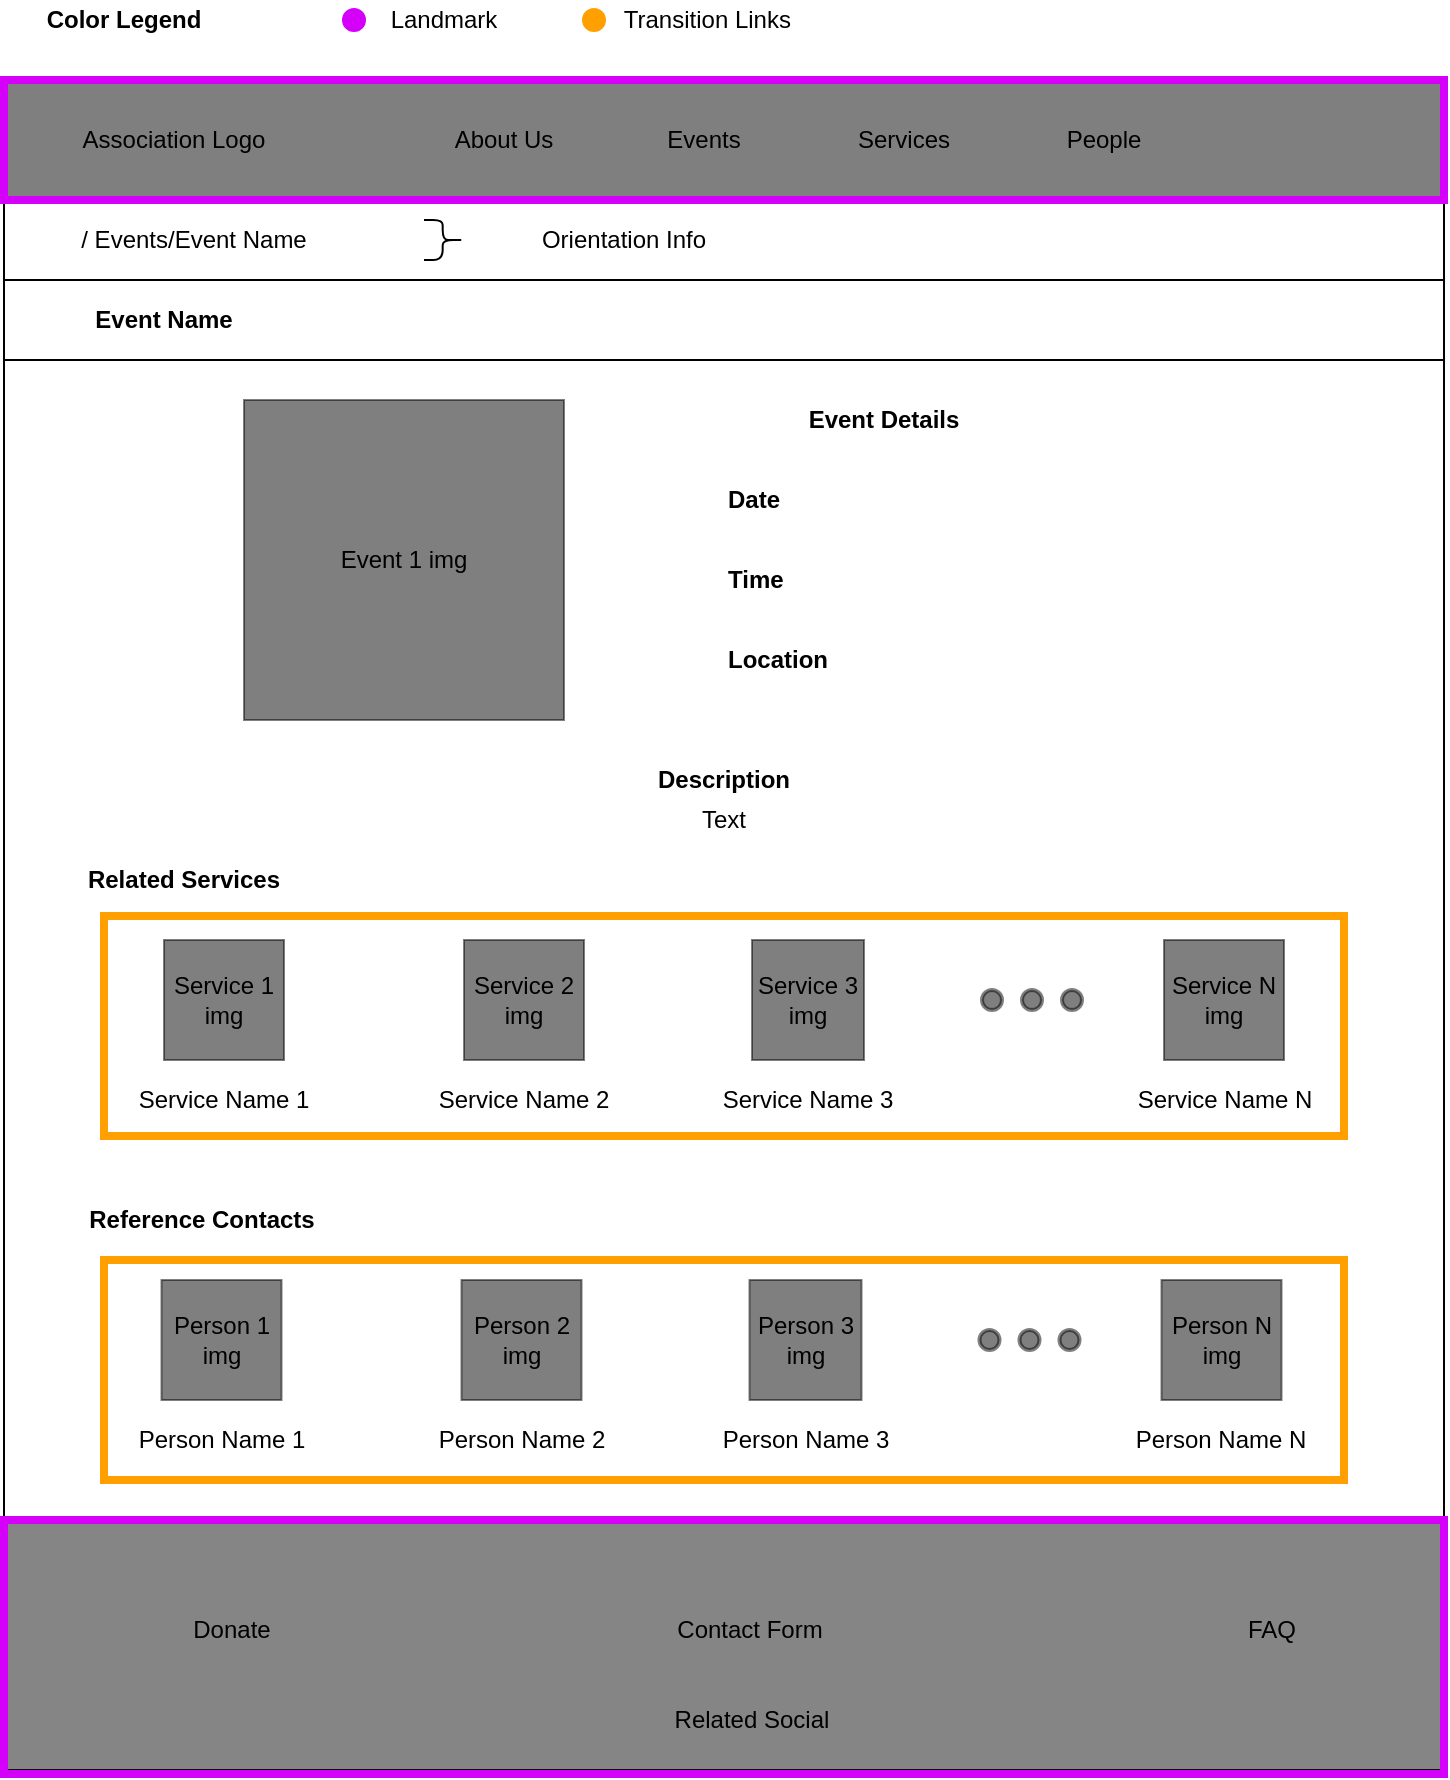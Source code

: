 <mxfile version="12.9.14" type="device"><diagram id="FJM6Vmq2a5Ttb_jY3mwE" name="Page-1"><mxGraphModel dx="920" dy="456" grid="1" gridSize="10" guides="1" tooltips="1" connect="1" arrows="1" fold="1" page="1" pageScale="1" pageWidth="827" pageHeight="1169" math="0" shadow="0"><root><mxCell id="0"/><mxCell id="1" parent="0"/><mxCell id="DDU2CZ-y-U2Bd8dDzV6b-77" value="&lt;span style=&quot;font-weight: normal&quot;&gt;&lt;font color=&quot;#000000&quot;&gt;&amp;nbsp; &amp;nbsp; &amp;nbsp; &amp;nbsp;Transition Links&lt;/font&gt;&lt;/span&gt;" style="text;html=1;strokeColor=none;fillColor=none;align=center;verticalAlign=middle;whiteSpace=wrap;rounded=0;fontColor=#00C853;fontStyle=1" vertex="1" parent="1"><mxGeometry x="320" width="120" height="20" as="geometry"/></mxCell><mxCell id="DDU2CZ-y-U2Bd8dDzV6b-1" value="" style="rounded=0;whiteSpace=wrap;html=1;fillColor=#000000;gradientColor=none;opacity=50;" vertex="1" parent="1"><mxGeometry x="40" y="40" width="720" height="60" as="geometry"/></mxCell><mxCell id="DDU2CZ-y-U2Bd8dDzV6b-2" value="Association Logo" style="text;html=1;strokeColor=none;fillColor=none;align=center;verticalAlign=middle;whiteSpace=wrap;rounded=0;" vertex="1" parent="1"><mxGeometry x="60" y="60" width="130" height="20" as="geometry"/></mxCell><mxCell id="DDU2CZ-y-U2Bd8dDzV6b-3" value="About Us" style="text;html=1;strokeColor=none;fillColor=none;align=center;verticalAlign=middle;whiteSpace=wrap;rounded=0;" vertex="1" parent="1"><mxGeometry x="240" y="60" width="100" height="20" as="geometry"/></mxCell><mxCell id="DDU2CZ-y-U2Bd8dDzV6b-4" value="Events" style="text;html=1;strokeColor=none;fillColor=none;align=center;verticalAlign=middle;whiteSpace=wrap;rounded=0;" vertex="1" parent="1"><mxGeometry x="340" y="60" width="100" height="20" as="geometry"/></mxCell><mxCell id="DDU2CZ-y-U2Bd8dDzV6b-5" value="Services" style="text;html=1;strokeColor=none;fillColor=none;align=center;verticalAlign=middle;whiteSpace=wrap;rounded=0;" vertex="1" parent="1"><mxGeometry x="440" y="60" width="100" height="20" as="geometry"/></mxCell><mxCell id="DDU2CZ-y-U2Bd8dDzV6b-6" value="People" style="text;html=1;strokeColor=none;fillColor=none;align=center;verticalAlign=middle;whiteSpace=wrap;rounded=0;" vertex="1" parent="1"><mxGeometry x="540" y="60" width="100" height="20" as="geometry"/></mxCell><mxCell id="DDU2CZ-y-U2Bd8dDzV6b-7" value="&lt;span style=&quot;font-weight: normal&quot;&gt;&lt;font color=&quot;#000000&quot;&gt;Landmark&lt;/font&gt;&lt;/span&gt;" style="text;html=1;strokeColor=none;fillColor=none;align=center;verticalAlign=middle;whiteSpace=wrap;rounded=0;fontColor=#00C853;fontStyle=1" vertex="1" parent="1"><mxGeometry x="200" width="120" height="20" as="geometry"/></mxCell><mxCell id="DDU2CZ-y-U2Bd8dDzV6b-9" value="" style="rounded=0;whiteSpace=wrap;html=1;fillColor=#858585;gradientColor=none;" vertex="1" parent="1"><mxGeometry x="40" y="760" width="720" height="125" as="geometry"/></mxCell><mxCell id="DDU2CZ-y-U2Bd8dDzV6b-10" value="Related Social" style="text;html=1;strokeColor=none;fillColor=none;align=center;verticalAlign=middle;whiteSpace=wrap;rounded=0;" vertex="1" parent="1"><mxGeometry x="349" y="850" width="130" height="20" as="geometry"/></mxCell><mxCell id="DDU2CZ-y-U2Bd8dDzV6b-11" value="Contact Form" style="text;html=1;strokeColor=none;fillColor=none;align=center;verticalAlign=middle;whiteSpace=wrap;rounded=0;" vertex="1" parent="1"><mxGeometry x="348" y="805" width="130" height="20" as="geometry"/></mxCell><mxCell id="DDU2CZ-y-U2Bd8dDzV6b-12" value="FAQ" style="text;html=1;strokeColor=none;fillColor=none;align=center;verticalAlign=middle;whiteSpace=wrap;rounded=0;" vertex="1" parent="1"><mxGeometry x="609" y="805" width="130" height="20" as="geometry"/></mxCell><mxCell id="DDU2CZ-y-U2Bd8dDzV6b-13" value="Donate" style="text;html=1;strokeColor=none;fillColor=none;align=center;verticalAlign=middle;whiteSpace=wrap;rounded=0;" vertex="1" parent="1"><mxGeometry x="89" y="805" width="130" height="20" as="geometry"/></mxCell><mxCell id="DDU2CZ-y-U2Bd8dDzV6b-14" value="" style="endArrow=none;html=1;entryX=0;entryY=1;entryDx=0;entryDy=0;exitX=0;exitY=0;exitDx=0;exitDy=0;" edge="1" parent="1" source="DDU2CZ-y-U2Bd8dDzV6b-9" target="DDU2CZ-y-U2Bd8dDzV6b-1"><mxGeometry width="50" height="50" relative="1" as="geometry"><mxPoint x="40" y="280" as="sourcePoint"/><mxPoint x="100" y="140" as="targetPoint"/></mxGeometry></mxCell><mxCell id="DDU2CZ-y-U2Bd8dDzV6b-15" value="" style="endArrow=none;html=1;entryX=0;entryY=1;entryDx=0;entryDy=0;exitX=1;exitY=0;exitDx=0;exitDy=0;" edge="1" parent="1" source="DDU2CZ-y-U2Bd8dDzV6b-22"><mxGeometry width="50" height="50" relative="1" as="geometry"><mxPoint x="760" y="520.0" as="sourcePoint"/><mxPoint x="760.0" y="100" as="targetPoint"/></mxGeometry></mxCell><mxCell id="DDU2CZ-y-U2Bd8dDzV6b-21" value="" style="rounded=0;whiteSpace=wrap;html=1;fillColor=none;strokeColor=#D500F9;strokeWidth=4;" vertex="1" parent="1"><mxGeometry x="40" y="40" width="720" height="60" as="geometry"/></mxCell><mxCell id="DDU2CZ-y-U2Bd8dDzV6b-22" value="" style="rounded=0;whiteSpace=wrap;html=1;fillColor=none;strokeColor=#D500F9;strokeWidth=4;" vertex="1" parent="1"><mxGeometry x="40" y="760" width="720" height="127" as="geometry"/></mxCell><mxCell id="DDU2CZ-y-U2Bd8dDzV6b-23" value="" style="endArrow=none;html=1;fontColor=#FF5131;" edge="1" parent="1"><mxGeometry width="50" height="50" relative="1" as="geometry"><mxPoint x="40" y="140" as="sourcePoint"/><mxPoint x="760" y="140" as="targetPoint"/></mxGeometry></mxCell><mxCell id="DDU2CZ-y-U2Bd8dDzV6b-25" value="/ Events/Event Name" style="text;html=1;strokeColor=none;fillColor=none;align=center;verticalAlign=middle;whiteSpace=wrap;rounded=0;fontColor=#000000;opacity=50;" vertex="1" parent="1"><mxGeometry x="60" y="110" width="150" height="20" as="geometry"/></mxCell><mxCell id="DDU2CZ-y-U2Bd8dDzV6b-26" value="Event Name" style="text;html=1;strokeColor=none;fillColor=none;align=center;verticalAlign=middle;whiteSpace=wrap;rounded=0;fontColor=#000000;opacity=50;fontStyle=1" vertex="1" parent="1"><mxGeometry x="40" y="150" width="160" height="20" as="geometry"/></mxCell><mxCell id="DDU2CZ-y-U2Bd8dDzV6b-27" value="" style="shape=curlyBracket;whiteSpace=wrap;html=1;rounded=1;strokeColor=#000000;strokeWidth=1;fillColor=#000000;gradientColor=none;fontColor=#000000;rotation=-180;size=0.533;" vertex="1" parent="1"><mxGeometry x="250" y="110" width="20" height="20" as="geometry"/></mxCell><mxCell id="DDU2CZ-y-U2Bd8dDzV6b-28" value="Orientation Info" style="text;html=1;strokeColor=none;fillColor=none;align=center;verticalAlign=middle;whiteSpace=wrap;rounded=0;fontColor=#000000;opacity=50;" vertex="1" parent="1"><mxGeometry x="280" y="110" width="140" height="20" as="geometry"/></mxCell><mxCell id="DDU2CZ-y-U2Bd8dDzV6b-29" value="" style="endArrow=none;html=1;fontColor=#FF5131;" edge="1" parent="1"><mxGeometry width="50" height="50" relative="1" as="geometry"><mxPoint x="40" y="180" as="sourcePoint"/><mxPoint x="760" y="180" as="targetPoint"/></mxGeometry></mxCell><mxCell id="DDU2CZ-y-U2Bd8dDzV6b-53" value="Event 1 img" style="rounded=0;whiteSpace=wrap;html=1;strokeColor=#000000;strokeWidth=1;fillColor=#000000;gradientColor=none;fontColor=#000000;opacity=50;" vertex="1" parent="1"><mxGeometry x="160" y="200" width="160" height="160" as="geometry"/></mxCell><mxCell id="DDU2CZ-y-U2Bd8dDzV6b-73" value="Color Legend" style="text;html=1;strokeColor=none;fillColor=none;align=center;verticalAlign=middle;whiteSpace=wrap;rounded=0;fontColor=#000000;opacity=50;fontStyle=1" vertex="1" parent="1"><mxGeometry x="40" width="120" height="20" as="geometry"/></mxCell><mxCell id="DDU2CZ-y-U2Bd8dDzV6b-75" value="" style="ellipse;whiteSpace=wrap;html=1;aspect=fixed;strokeColor=#D500F9;strokeWidth=2;fillColor=#d500f9;gradientColor=none;fontColor=#000000;align=center;" vertex="1" parent="1"><mxGeometry x="210" y="5" width="10" height="10" as="geometry"/></mxCell><mxCell id="DDU2CZ-y-U2Bd8dDzV6b-76" value="" style="ellipse;whiteSpace=wrap;html=1;aspect=fixed;strokeColor=#FFA000;strokeWidth=2;fillColor=#FFA000;gradientColor=none;fontColor=#000000;align=center;" vertex="1" parent="1"><mxGeometry x="330" y="5" width="10" height="10" as="geometry"/></mxCell><mxCell id="DDU2CZ-y-U2Bd8dDzV6b-88" value="Description" style="text;html=1;strokeColor=none;fillColor=none;align=center;verticalAlign=middle;whiteSpace=wrap;rounded=0;fontColor=#000000;opacity=50;fontStyle=1" vertex="1" parent="1"><mxGeometry x="40" y="380" width="720" height="20" as="geometry"/></mxCell><mxCell id="DDU2CZ-y-U2Bd8dDzV6b-89" value="Text" style="text;html=1;strokeColor=none;fillColor=none;align=center;verticalAlign=middle;whiteSpace=wrap;rounded=0;fontColor=#000000;opacity=50;fontStyle=0" vertex="1" parent="1"><mxGeometry x="40" y="400" width="720" height="20" as="geometry"/></mxCell><mxCell id="DDU2CZ-y-U2Bd8dDzV6b-91" value="Date" style="text;html=1;strokeColor=none;fillColor=none;align=left;verticalAlign=middle;whiteSpace=wrap;rounded=0;fontColor=#000000;opacity=50;fontStyle=1" vertex="1" parent="1"><mxGeometry x="400" y="240" width="160" height="20" as="geometry"/></mxCell><mxCell id="DDU2CZ-y-U2Bd8dDzV6b-92" value="Event Details" style="text;html=1;strokeColor=none;fillColor=none;align=center;verticalAlign=middle;whiteSpace=wrap;rounded=0;fontColor=#000000;opacity=50;fontStyle=1" vertex="1" parent="1"><mxGeometry x="400" y="200" width="160" height="20" as="geometry"/></mxCell><mxCell id="DDU2CZ-y-U2Bd8dDzV6b-93" value="Time" style="text;html=1;strokeColor=none;fillColor=none;align=left;verticalAlign=middle;whiteSpace=wrap;rounded=0;fontColor=#000000;opacity=50;fontStyle=1" vertex="1" parent="1"><mxGeometry x="400" y="280" width="160" height="20" as="geometry"/></mxCell><mxCell id="DDU2CZ-y-U2Bd8dDzV6b-94" value="Location" style="text;html=1;strokeColor=none;fillColor=none;align=left;verticalAlign=middle;whiteSpace=wrap;rounded=0;fontColor=#000000;opacity=50;fontStyle=1" vertex="1" parent="1"><mxGeometry x="400" y="320" width="160" height="20" as="geometry"/></mxCell><mxCell id="DDU2CZ-y-U2Bd8dDzV6b-97" value="Related Services" style="text;html=1;strokeColor=none;fillColor=none;align=center;verticalAlign=middle;whiteSpace=wrap;rounded=0;fontColor=#000000;opacity=50;fontStyle=1" vertex="1" parent="1"><mxGeometry x="50" y="430" width="160" height="20" as="geometry"/></mxCell><mxCell id="DDU2CZ-y-U2Bd8dDzV6b-98" value="Service 1 img" style="rounded=0;whiteSpace=wrap;html=1;strokeColor=#000000;strokeWidth=1;fillColor=#000000;gradientColor=none;fontColor=#000000;opacity=50;" vertex="1" parent="1"><mxGeometry x="120" y="470" width="60" height="60" as="geometry"/></mxCell><mxCell id="DDU2CZ-y-U2Bd8dDzV6b-100" value="Service 2 img" style="rounded=0;whiteSpace=wrap;html=1;strokeColor=#000000;strokeWidth=1;fillColor=#000000;gradientColor=none;fontColor=#000000;opacity=50;" vertex="1" parent="1"><mxGeometry x="270" y="470" width="60" height="60" as="geometry"/></mxCell><mxCell id="DDU2CZ-y-U2Bd8dDzV6b-101" value="Service 3 img" style="rounded=0;whiteSpace=wrap;html=1;strokeColor=#000000;strokeWidth=1;fillColor=#000000;gradientColor=none;fontColor=#000000;opacity=50;" vertex="1" parent="1"><mxGeometry x="414" y="470" width="56" height="60" as="geometry"/></mxCell><mxCell id="DDU2CZ-y-U2Bd8dDzV6b-102" value="Service N img" style="rounded=0;whiteSpace=wrap;html=1;strokeColor=#000000;strokeWidth=1;fillColor=#000000;gradientColor=none;fontColor=#000000;opacity=50;" vertex="1" parent="1"><mxGeometry x="620" y="470" width="60" height="60" as="geometry"/></mxCell><mxCell id="DDU2CZ-y-U2Bd8dDzV6b-103" value="" style="ellipse;whiteSpace=wrap;html=1;aspect=fixed;strokeColor=#000000;strokeWidth=2;fillColor=#000000;gradientColor=none;fontColor=#000000;align=left;opacity=50;" vertex="1" parent="1"><mxGeometry x="529" y="495" width="10" height="10" as="geometry"/></mxCell><mxCell id="DDU2CZ-y-U2Bd8dDzV6b-104" value="" style="ellipse;whiteSpace=wrap;html=1;aspect=fixed;strokeColor=#000000;strokeWidth=2;fillColor=#000000;gradientColor=none;fontColor=#000000;align=left;opacity=50;" vertex="1" parent="1"><mxGeometry x="549" y="495" width="10" height="10" as="geometry"/></mxCell><mxCell id="DDU2CZ-y-U2Bd8dDzV6b-105" value="" style="ellipse;whiteSpace=wrap;html=1;aspect=fixed;strokeColor=#000000;strokeWidth=2;fillColor=#000000;gradientColor=none;fontColor=#000000;align=left;opacity=50;" vertex="1" parent="1"><mxGeometry x="569" y="495" width="10" height="10" as="geometry"/></mxCell><mxCell id="DDU2CZ-y-U2Bd8dDzV6b-107" value="Service Name 1" style="text;html=1;strokeColor=none;fillColor=none;align=center;verticalAlign=middle;whiteSpace=wrap;rounded=0;fontColor=#000000;opacity=50;" vertex="1" parent="1"><mxGeometry x="105" y="540" width="90" height="20" as="geometry"/></mxCell><mxCell id="DDU2CZ-y-U2Bd8dDzV6b-108" value="Service Name 2" style="text;html=1;strokeColor=none;fillColor=none;align=center;verticalAlign=middle;whiteSpace=wrap;rounded=0;fontColor=#000000;opacity=50;" vertex="1" parent="1"><mxGeometry x="255" y="540" width="90" height="20" as="geometry"/></mxCell><mxCell id="DDU2CZ-y-U2Bd8dDzV6b-109" value="Service Name 3" style="text;html=1;strokeColor=none;fillColor=none;align=center;verticalAlign=middle;whiteSpace=wrap;rounded=0;fontColor=#000000;opacity=50;" vertex="1" parent="1"><mxGeometry x="397" y="540" width="90" height="20" as="geometry"/></mxCell><mxCell id="DDU2CZ-y-U2Bd8dDzV6b-110" value="Service Name N" style="text;html=1;strokeColor=none;fillColor=none;align=center;verticalAlign=middle;whiteSpace=wrap;rounded=0;fontColor=#000000;opacity=50;" vertex="1" parent="1"><mxGeometry x="602.5" y="540" width="95" height="20" as="geometry"/></mxCell><mxCell id="DDU2CZ-y-U2Bd8dDzV6b-111" style="edgeStyle=orthogonalEdgeStyle;rounded=0;orthogonalLoop=1;jettySize=auto;html=1;exitX=0.5;exitY=1;exitDx=0;exitDy=0;fontColor=#000000;" edge="1" parent="1" source="DDU2CZ-y-U2Bd8dDzV6b-110" target="DDU2CZ-y-U2Bd8dDzV6b-110"><mxGeometry relative="1" as="geometry"/></mxCell><mxCell id="DDU2CZ-y-U2Bd8dDzV6b-112" value="Reference Contacts" style="text;html=1;strokeColor=none;fillColor=none;align=center;verticalAlign=middle;whiteSpace=wrap;rounded=0;fontColor=#000000;opacity=50;fontStyle=1" vertex="1" parent="1"><mxGeometry x="59" y="600" width="160" height="20" as="geometry"/></mxCell><mxCell id="DDU2CZ-y-U2Bd8dDzV6b-113" value="Person 1 img" style="rounded=0;whiteSpace=wrap;html=1;strokeColor=#000000;strokeWidth=1;fillColor=#000000;gradientColor=none;fontColor=#000000;opacity=50;" vertex="1" parent="1"><mxGeometry x="118.75" y="640" width="60" height="60" as="geometry"/></mxCell><mxCell id="DDU2CZ-y-U2Bd8dDzV6b-114" value="Person 2 img" style="rounded=0;whiteSpace=wrap;html=1;strokeColor=#000000;strokeWidth=1;fillColor=#000000;gradientColor=none;fontColor=#000000;opacity=50;" vertex="1" parent="1"><mxGeometry x="268.75" y="640" width="60" height="60" as="geometry"/></mxCell><mxCell id="DDU2CZ-y-U2Bd8dDzV6b-115" value="Person 3 img" style="rounded=0;whiteSpace=wrap;html=1;strokeColor=#000000;strokeWidth=1;fillColor=#000000;gradientColor=none;fontColor=#000000;opacity=50;" vertex="1" parent="1"><mxGeometry x="412.75" y="640" width="56" height="60" as="geometry"/></mxCell><mxCell id="DDU2CZ-y-U2Bd8dDzV6b-116" value="Person N img" style="rounded=0;whiteSpace=wrap;html=1;strokeColor=#000000;strokeWidth=1;fillColor=#000000;gradientColor=none;fontColor=#000000;opacity=50;" vertex="1" parent="1"><mxGeometry x="618.75" y="640" width="60" height="60" as="geometry"/></mxCell><mxCell id="DDU2CZ-y-U2Bd8dDzV6b-117" value="" style="ellipse;whiteSpace=wrap;html=1;aspect=fixed;strokeColor=#000000;strokeWidth=2;fillColor=#000000;gradientColor=none;fontColor=#000000;align=left;opacity=50;" vertex="1" parent="1"><mxGeometry x="527.75" y="665" width="10" height="10" as="geometry"/></mxCell><mxCell id="DDU2CZ-y-U2Bd8dDzV6b-118" value="" style="ellipse;whiteSpace=wrap;html=1;aspect=fixed;strokeColor=#000000;strokeWidth=2;fillColor=#000000;gradientColor=none;fontColor=#000000;align=left;opacity=50;" vertex="1" parent="1"><mxGeometry x="547.75" y="665" width="10" height="10" as="geometry"/></mxCell><mxCell id="DDU2CZ-y-U2Bd8dDzV6b-119" value="" style="ellipse;whiteSpace=wrap;html=1;aspect=fixed;strokeColor=#000000;strokeWidth=2;fillColor=#000000;gradientColor=none;fontColor=#000000;align=left;opacity=50;" vertex="1" parent="1"><mxGeometry x="567.75" y="665" width="10" height="10" as="geometry"/></mxCell><mxCell id="DDU2CZ-y-U2Bd8dDzV6b-120" value="Person Name 1" style="text;html=1;strokeColor=none;fillColor=none;align=center;verticalAlign=middle;whiteSpace=wrap;rounded=0;fontColor=#000000;opacity=50;" vertex="1" parent="1"><mxGeometry x="103.75" y="710" width="90" height="20" as="geometry"/></mxCell><mxCell id="DDU2CZ-y-U2Bd8dDzV6b-121" value="Person Name 2" style="text;html=1;strokeColor=none;fillColor=none;align=center;verticalAlign=middle;whiteSpace=wrap;rounded=0;fontColor=#000000;opacity=50;" vertex="1" parent="1"><mxGeometry x="253.75" y="710" width="90" height="20" as="geometry"/></mxCell><mxCell id="DDU2CZ-y-U2Bd8dDzV6b-122" value="Person Name 3" style="text;html=1;strokeColor=none;fillColor=none;align=center;verticalAlign=middle;whiteSpace=wrap;rounded=0;fontColor=#000000;opacity=50;" vertex="1" parent="1"><mxGeometry x="395.75" y="710" width="90" height="20" as="geometry"/></mxCell><mxCell id="DDU2CZ-y-U2Bd8dDzV6b-123" value="Person Name N" style="text;html=1;strokeColor=none;fillColor=none;align=center;verticalAlign=middle;whiteSpace=wrap;rounded=0;fontColor=#000000;opacity=50;" vertex="1" parent="1"><mxGeometry x="601.25" y="710" width="95" height="20" as="geometry"/></mxCell><mxCell id="DDU2CZ-y-U2Bd8dDzV6b-124" style="edgeStyle=orthogonalEdgeStyle;rounded=0;orthogonalLoop=1;jettySize=auto;html=1;exitX=0.5;exitY=1;exitDx=0;exitDy=0;fontColor=#000000;" edge="1" parent="1" source="DDU2CZ-y-U2Bd8dDzV6b-123" target="DDU2CZ-y-U2Bd8dDzV6b-123"><mxGeometry relative="1" as="geometry"/></mxCell><mxCell id="DDU2CZ-y-U2Bd8dDzV6b-125" value="" style="rounded=0;whiteSpace=wrap;html=1;fillColor=none;strokeColor=#ffa000;strokeWidth=4;" vertex="1" parent="1"><mxGeometry x="90" y="458" width="620" height="110" as="geometry"/></mxCell><mxCell id="DDU2CZ-y-U2Bd8dDzV6b-127" value="" style="rounded=0;whiteSpace=wrap;html=1;fillColor=none;strokeColor=#ffa000;strokeWidth=4;" vertex="1" parent="1"><mxGeometry x="90" y="630" width="620" height="110" as="geometry"/></mxCell></root></mxGraphModel></diagram></mxfile>
